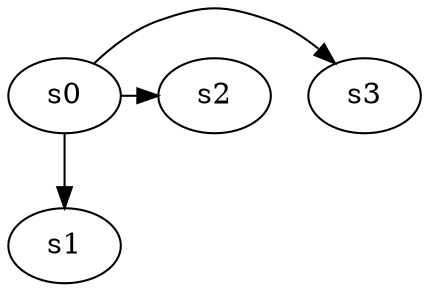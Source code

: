digraph game_0323_branch_2_3 {
    s0 [name="s0", player=0, target=1];
    s1 [name="s1", player=1];
    s2 [name="s2", player=0];
    s3 [name="s3", player=1];

    s0 -> s1;
    s0 -> s2 [constraint="time % 6 == 2"];
    s0 -> s3 [constraint="!(time % 4 == 0)"];
}
